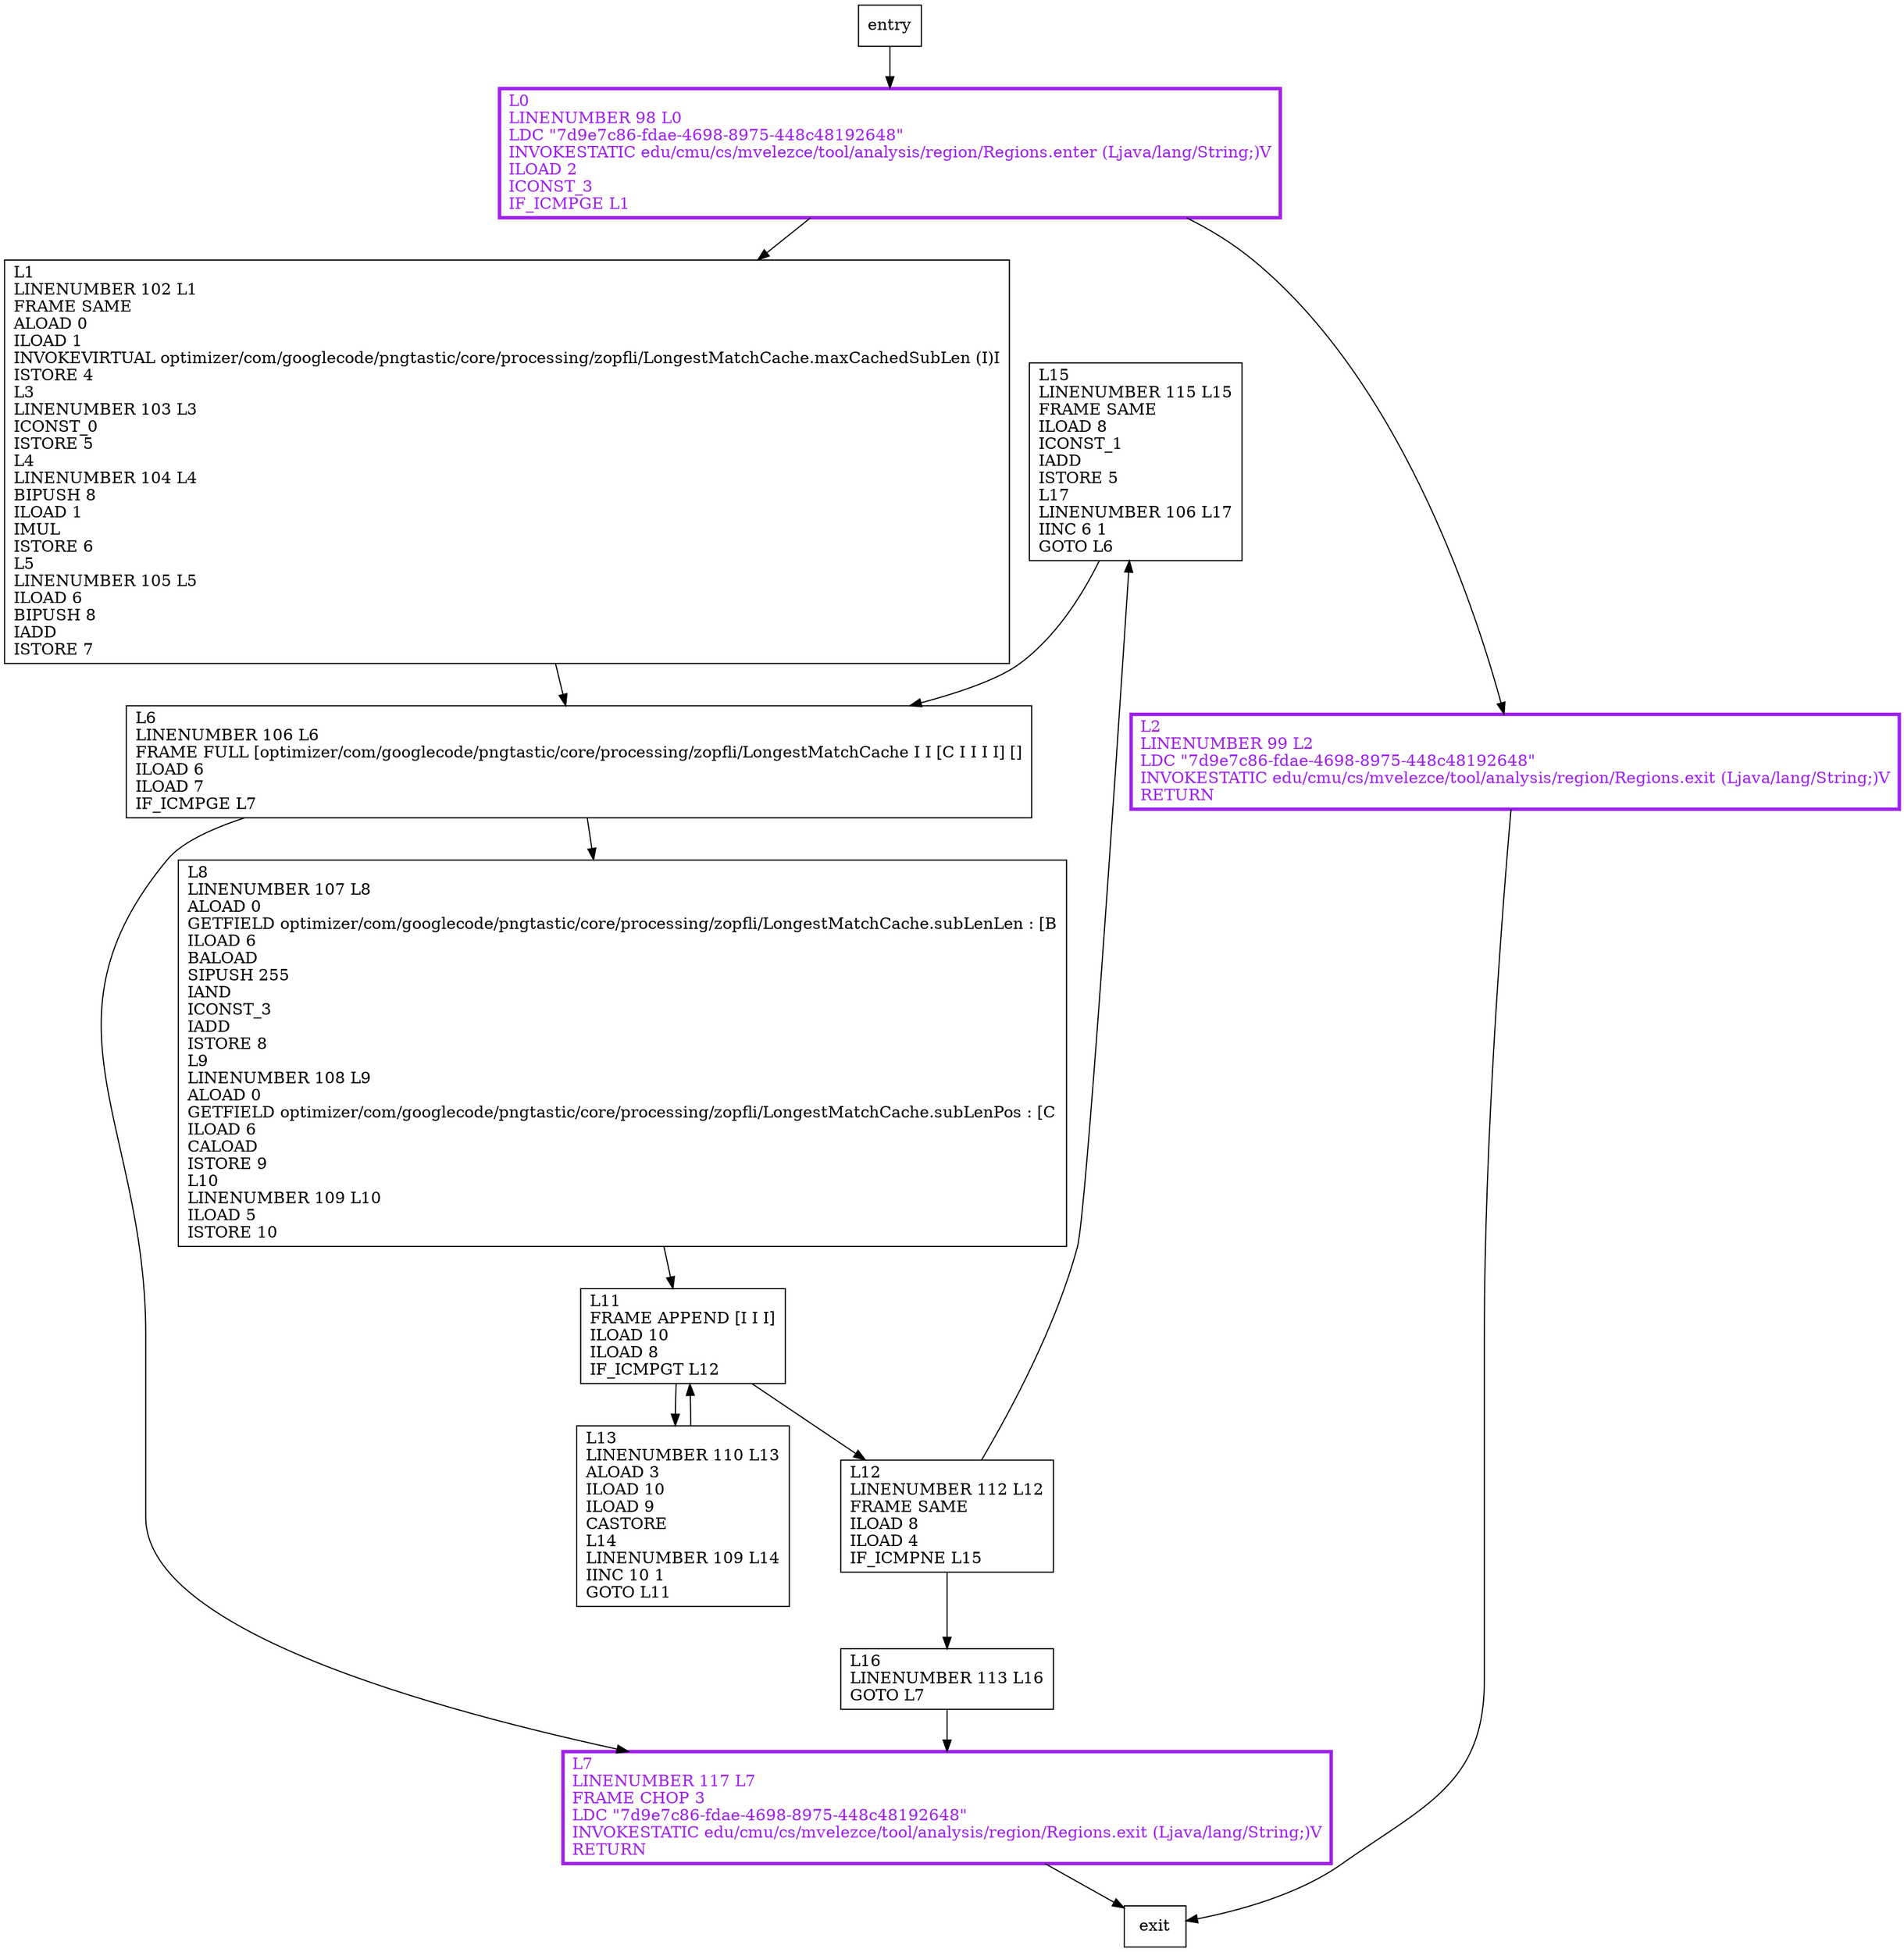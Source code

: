 digraph cacheToSubLen {
node [shape=record];
1917555614 [label="L15\lLINENUMBER 115 L15\lFRAME SAME\lILOAD 8\lICONST_1\lIADD\lISTORE 5\lL17\lLINENUMBER 106 L17\lIINC 6 1\lGOTO L6\l"];
2146540595 [label="L6\lLINENUMBER 106 L6\lFRAME FULL [optimizer/com/googlecode/pngtastic/core/processing/zopfli/LongestMatchCache I I [C I I I I] []\lILOAD 6\lILOAD 7\lIF_ICMPGE L7\l"];
1223360538 [label="L13\lLINENUMBER 110 L13\lALOAD 3\lILOAD 10\lILOAD 9\lCASTORE\lL14\lLINENUMBER 109 L14\lIINC 10 1\lGOTO L11\l"];
1911671810 [label="L2\lLINENUMBER 99 L2\lLDC \"7d9e7c86-fdae-4698-8975-448c48192648\"\lINVOKESTATIC edu/cmu/cs/mvelezce/tool/analysis/region/Regions.exit (Ljava/lang/String;)V\lRETURN\l"];
1595176476 [label="L7\lLINENUMBER 117 L7\lFRAME CHOP 3\lLDC \"7d9e7c86-fdae-4698-8975-448c48192648\"\lINVOKESTATIC edu/cmu/cs/mvelezce/tool/analysis/region/Regions.exit (Ljava/lang/String;)V\lRETURN\l"];
874189736 [label="L0\lLINENUMBER 98 L0\lLDC \"7d9e7c86-fdae-4698-8975-448c48192648\"\lINVOKESTATIC edu/cmu/cs/mvelezce/tool/analysis/region/Regions.enter (Ljava/lang/String;)V\lILOAD 2\lICONST_3\lIF_ICMPGE L1\l"];
1764604500 [label="L1\lLINENUMBER 102 L1\lFRAME SAME\lALOAD 0\lILOAD 1\lINVOKEVIRTUAL optimizer/com/googlecode/pngtastic/core/processing/zopfli/LongestMatchCache.maxCachedSubLen (I)I\lISTORE 4\lL3\lLINENUMBER 103 L3\lICONST_0\lISTORE 5\lL4\lLINENUMBER 104 L4\lBIPUSH 8\lILOAD 1\lIMUL\lISTORE 6\lL5\lLINENUMBER 105 L5\lILOAD 6\lBIPUSH 8\lIADD\lISTORE 7\l"];
931482420 [label="L12\lLINENUMBER 112 L12\lFRAME SAME\lILOAD 8\lILOAD 4\lIF_ICMPNE L15\l"];
1871362568 [label="L16\lLINENUMBER 113 L16\lGOTO L7\l"];
872331269 [label="L8\lLINENUMBER 107 L8\lALOAD 0\lGETFIELD optimizer/com/googlecode/pngtastic/core/processing/zopfli/LongestMatchCache.subLenLen : [B\lILOAD 6\lBALOAD\lSIPUSH 255\lIAND\lICONST_3\lIADD\lISTORE 8\lL9\lLINENUMBER 108 L9\lALOAD 0\lGETFIELD optimizer/com/googlecode/pngtastic/core/processing/zopfli/LongestMatchCache.subLenPos : [C\lILOAD 6\lCALOAD\lISTORE 9\lL10\lLINENUMBER 109 L10\lILOAD 5\lISTORE 10\l"];
875768717 [label="L11\lFRAME APPEND [I I I]\lILOAD 10\lILOAD 8\lIF_ICMPGT L12\l"];
entry;
exit;
1917555614 -> 2146540595;
2146540595 -> 1595176476;
2146540595 -> 872331269;
1595176476 -> exit;
931482420 -> 1917555614;
931482420 -> 1871362568;
872331269 -> 875768717;
875768717 -> 1223360538;
875768717 -> 931482420;
entry -> 874189736;
1223360538 -> 875768717;
1911671810 -> exit;
874189736 -> 1911671810;
874189736 -> 1764604500;
1764604500 -> 2146540595;
1871362568 -> 1595176476;
1911671810[fontcolor="purple", penwidth=3, color="purple"];
1595176476[fontcolor="purple", penwidth=3, color="purple"];
874189736[fontcolor="purple", penwidth=3, color="purple"];
}
